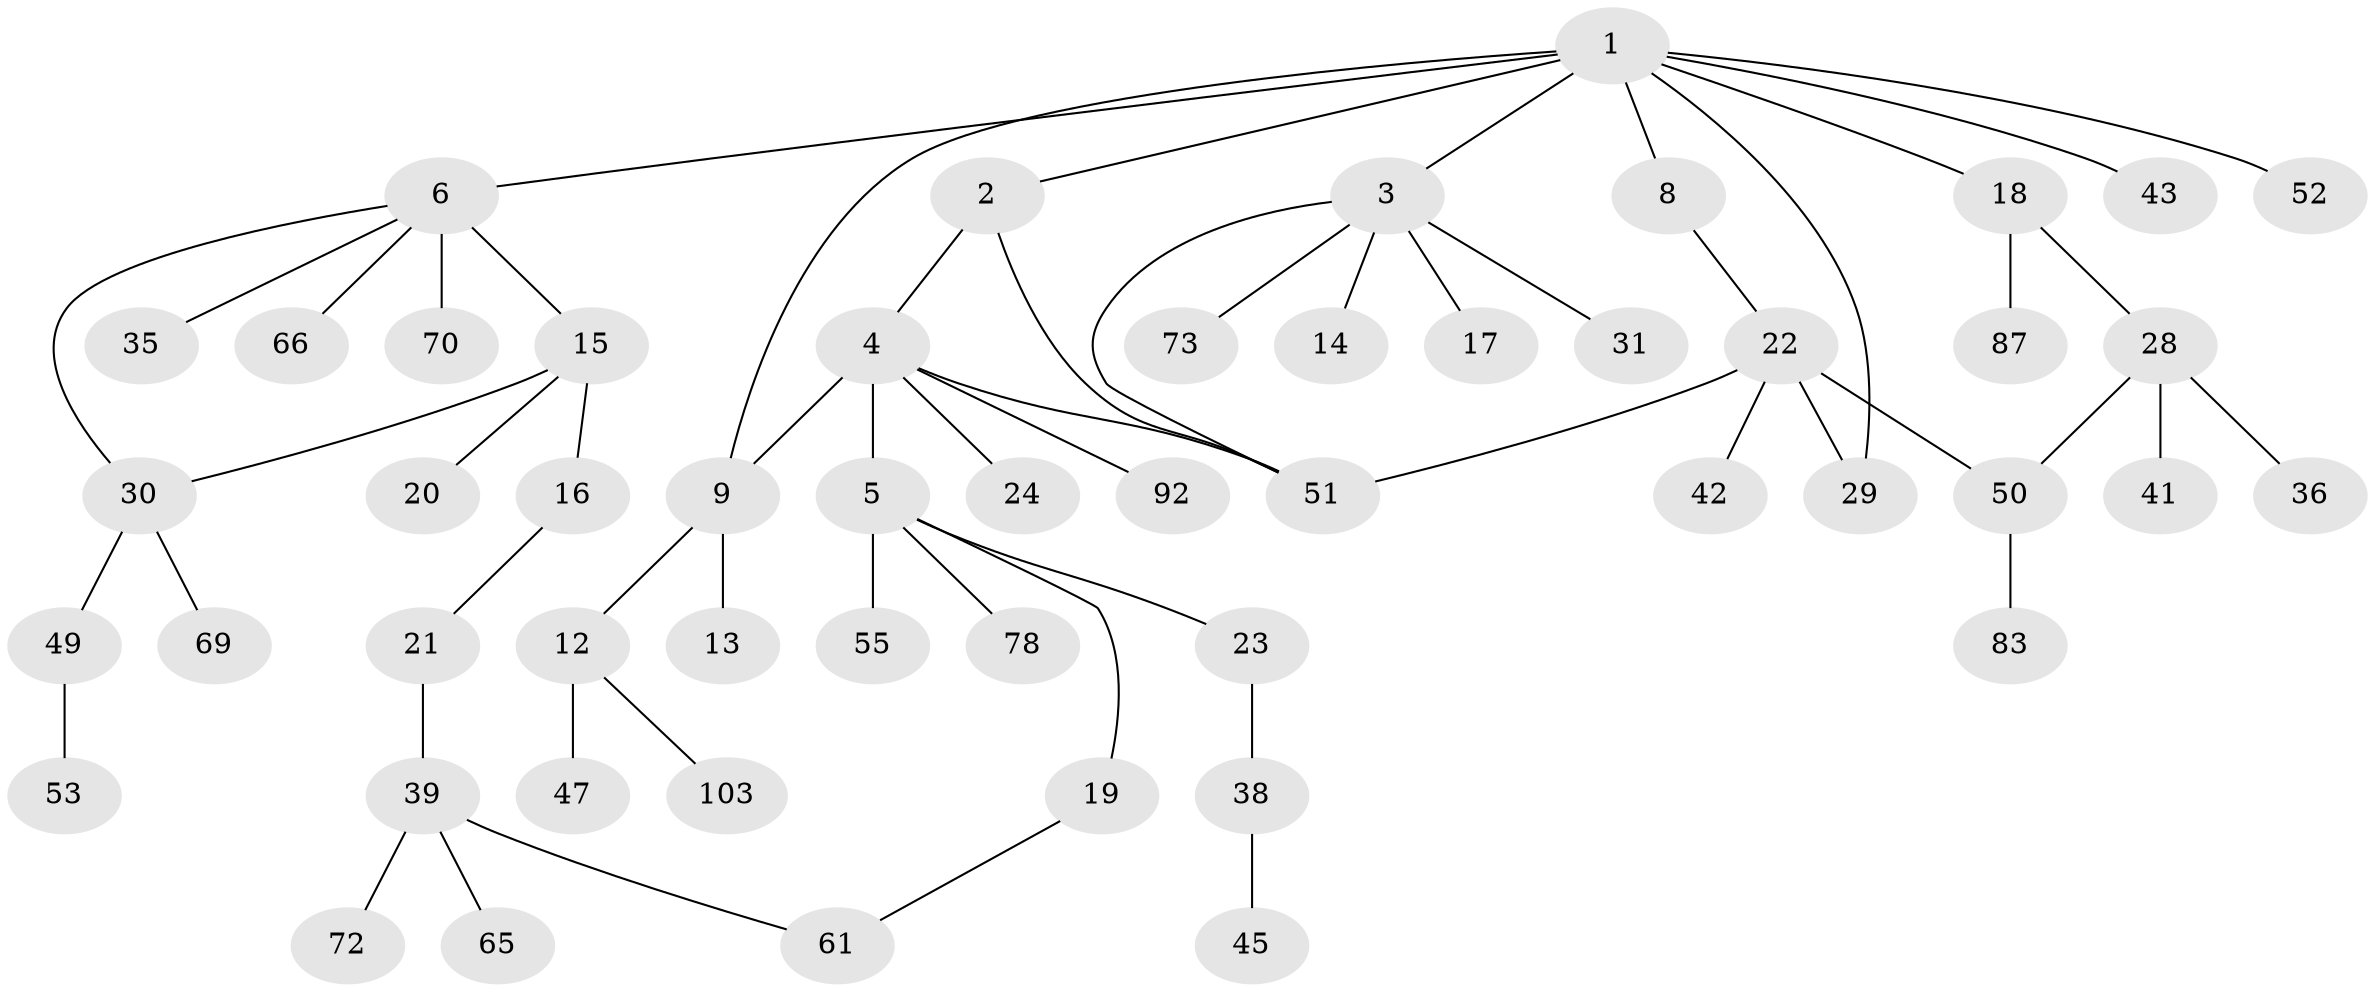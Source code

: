 // original degree distribution, {10: 0.009523809523809525, 3: 0.10476190476190476, 6: 0.01904761904761905, 4: 0.0761904761904762, 5: 0.05714285714285714, 1: 0.47619047619047616, 2: 0.24761904761904763, 7: 0.009523809523809525}
// Generated by graph-tools (version 1.1) at 2025/17/03/04/25 18:17:01]
// undirected, 52 vertices, 59 edges
graph export_dot {
graph [start="1"]
  node [color=gray90,style=filled];
  1;
  2;
  3;
  4 [super="+7+10"];
  5;
  6 [super="+11+44"];
  8 [super="+81+63"];
  9 [super="+68+90+79"];
  12 [super="+77+86+62"];
  13 [super="+46"];
  14;
  15;
  16;
  17 [super="+94+26"];
  18 [super="+25"];
  19 [super="+32+60"];
  20;
  21;
  22 [super="+27"];
  23;
  24;
  28 [super="+37+99+40+64"];
  29 [super="+104+101+48+33"];
  30 [super="+34"];
  31;
  35 [super="+76"];
  36;
  38;
  39 [super="+59"];
  41;
  42;
  43;
  45;
  47;
  49;
  50 [super="+58"];
  51 [super="+91+67"];
  52;
  53 [super="+56"];
  55;
  61 [super="+71"];
  65;
  66;
  69;
  70;
  72;
  73 [super="+82"];
  78 [super="+93+98"];
  83;
  87 [super="+95"];
  92;
  103;
  1 -- 2;
  1 -- 3;
  1 -- 6 [weight=2];
  1 -- 8;
  1 -- 18;
  1 -- 43;
  1 -- 52;
  1 -- 29;
  1 -- 9;
  2 -- 4;
  2 -- 51;
  3 -- 14;
  3 -- 17;
  3 -- 31;
  3 -- 73;
  3 -- 51;
  4 -- 5;
  4 -- 51;
  4 -- 24;
  4 -- 9;
  4 -- 92;
  5 -- 19;
  5 -- 23;
  5 -- 55;
  5 -- 78;
  6 -- 66;
  6 -- 35;
  6 -- 15;
  6 -- 30;
  6 -- 70;
  8 -- 22;
  9 -- 12;
  9 -- 13;
  12 -- 47;
  12 -- 103;
  15 -- 16;
  15 -- 20;
  15 -- 30;
  16 -- 21;
  18 -- 28;
  18 -- 87;
  19 -- 61;
  21 -- 39;
  22 -- 50;
  22 -- 42;
  22 -- 51;
  22 -- 29;
  23 -- 38;
  28 -- 36;
  28 -- 41;
  28 -- 50;
  30 -- 49;
  30 -- 69;
  38 -- 45;
  39 -- 61;
  39 -- 72;
  39 -- 65;
  49 -- 53;
  50 -- 83;
}
